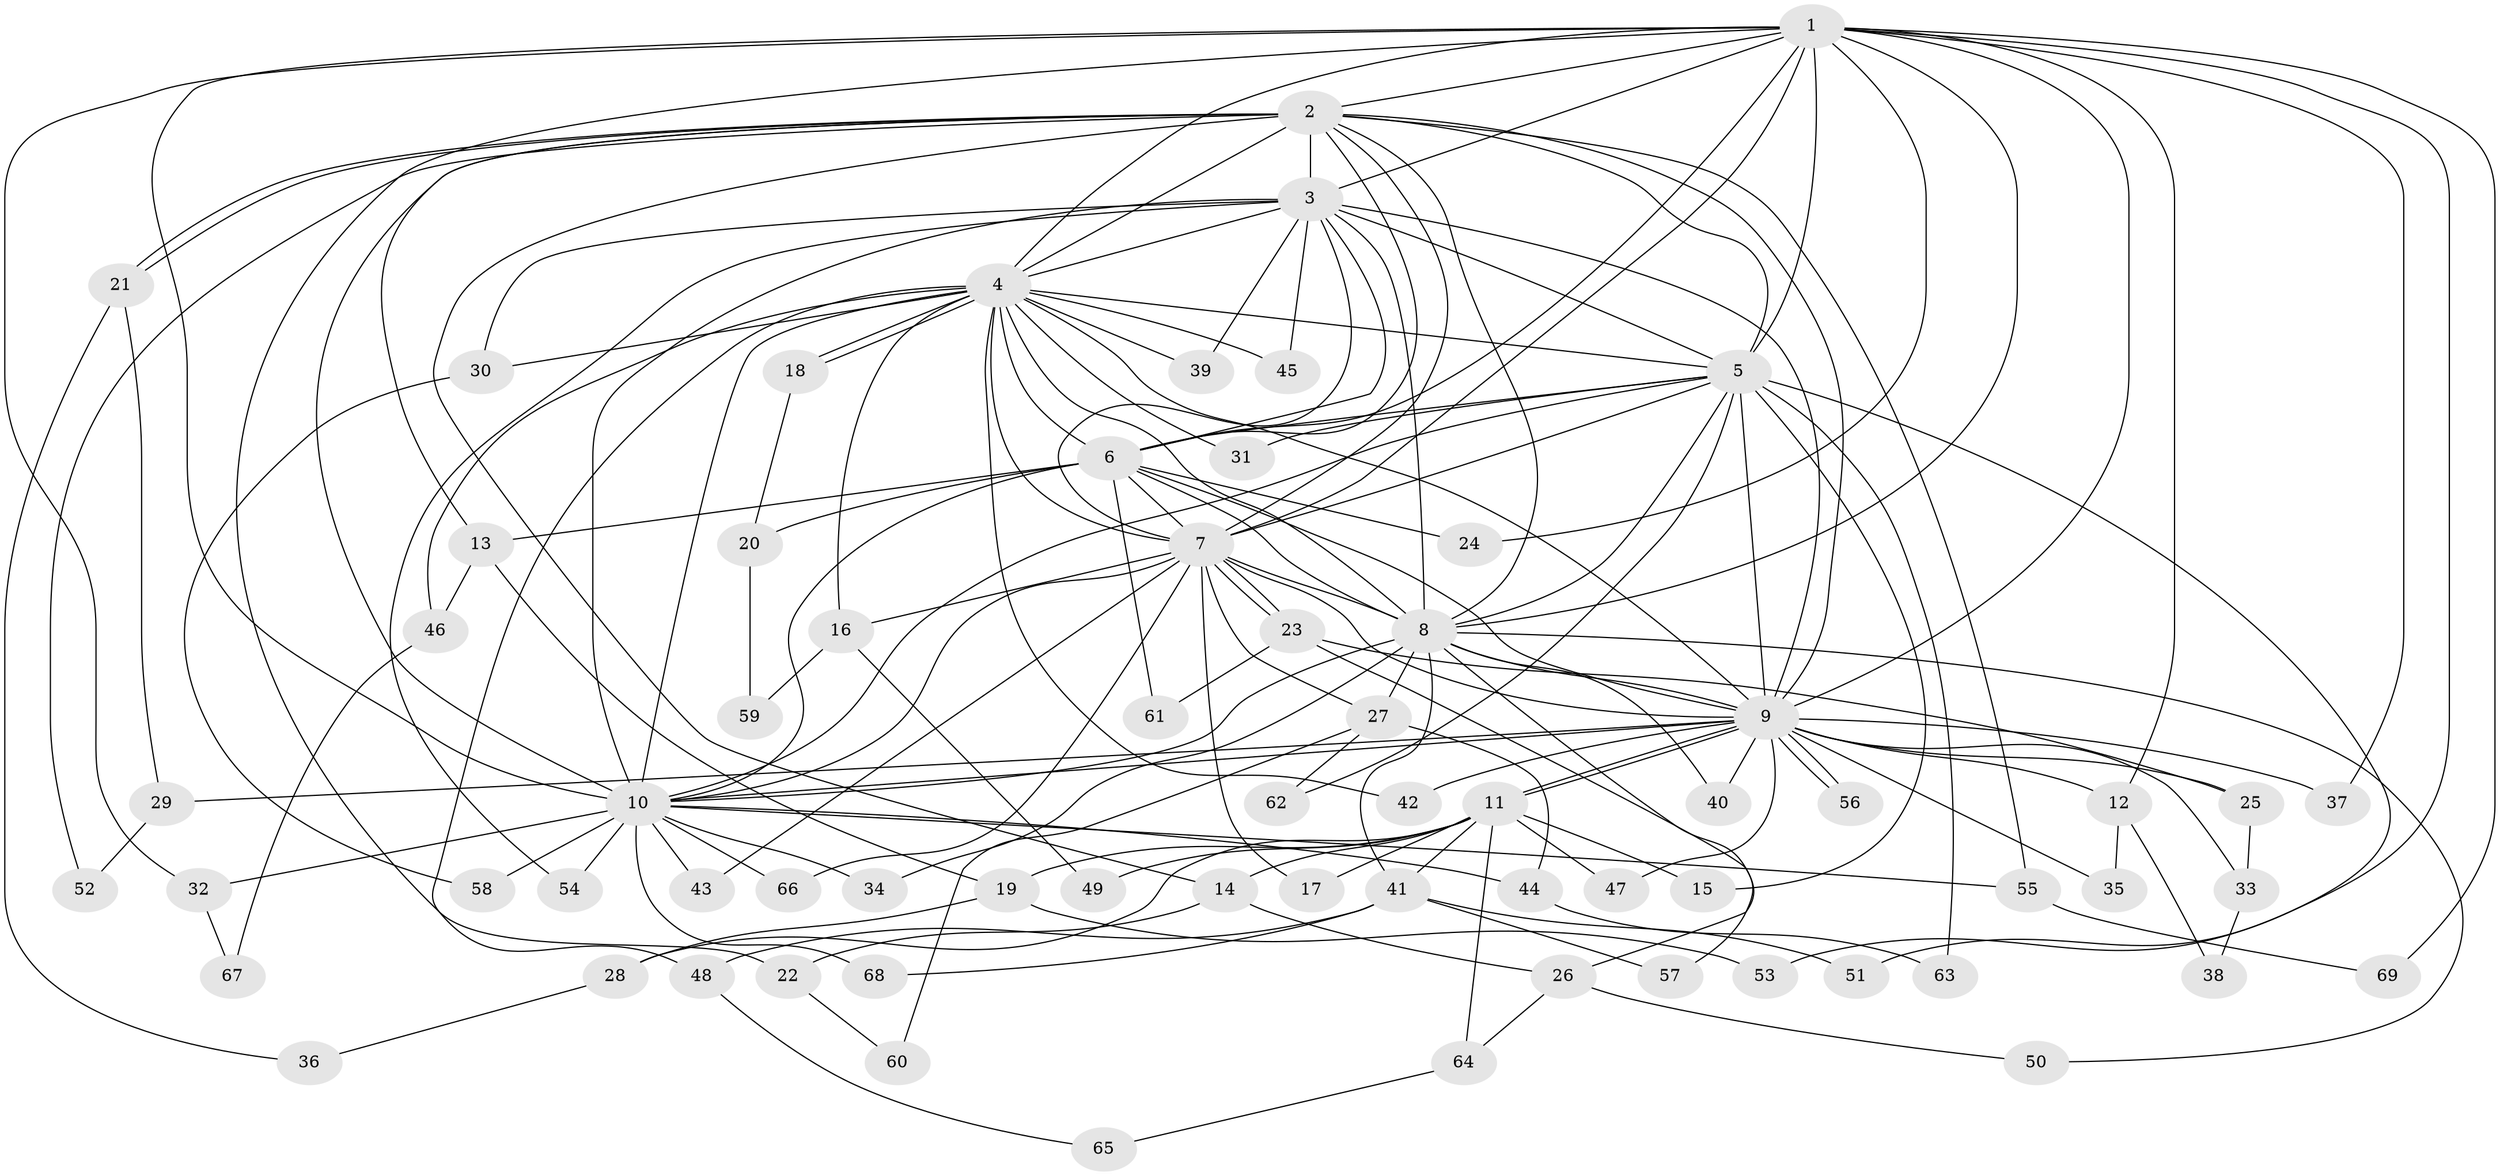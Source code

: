 // Generated by graph-tools (version 1.1) at 2025/11/02/27/25 16:11:06]
// undirected, 69 vertices, 163 edges
graph export_dot {
graph [start="1"]
  node [color=gray90,style=filled];
  1;
  2;
  3;
  4;
  5;
  6;
  7;
  8;
  9;
  10;
  11;
  12;
  13;
  14;
  15;
  16;
  17;
  18;
  19;
  20;
  21;
  22;
  23;
  24;
  25;
  26;
  27;
  28;
  29;
  30;
  31;
  32;
  33;
  34;
  35;
  36;
  37;
  38;
  39;
  40;
  41;
  42;
  43;
  44;
  45;
  46;
  47;
  48;
  49;
  50;
  51;
  52;
  53;
  54;
  55;
  56;
  57;
  58;
  59;
  60;
  61;
  62;
  63;
  64;
  65;
  66;
  67;
  68;
  69;
  1 -- 2;
  1 -- 3;
  1 -- 4;
  1 -- 5;
  1 -- 6;
  1 -- 7;
  1 -- 8;
  1 -- 9;
  1 -- 10;
  1 -- 12;
  1 -- 22;
  1 -- 24;
  1 -- 32;
  1 -- 37;
  1 -- 53;
  1 -- 69;
  2 -- 3;
  2 -- 4;
  2 -- 5;
  2 -- 6;
  2 -- 7;
  2 -- 8;
  2 -- 9;
  2 -- 10;
  2 -- 13;
  2 -- 14;
  2 -- 21;
  2 -- 21;
  2 -- 52;
  2 -- 55;
  3 -- 4;
  3 -- 5;
  3 -- 6;
  3 -- 7;
  3 -- 8;
  3 -- 9;
  3 -- 10;
  3 -- 30;
  3 -- 39;
  3 -- 45;
  3 -- 54;
  4 -- 5;
  4 -- 6;
  4 -- 7;
  4 -- 8;
  4 -- 9;
  4 -- 10;
  4 -- 16;
  4 -- 18;
  4 -- 18;
  4 -- 30;
  4 -- 31;
  4 -- 39;
  4 -- 42;
  4 -- 45;
  4 -- 46;
  4 -- 48;
  5 -- 6;
  5 -- 7;
  5 -- 8;
  5 -- 9;
  5 -- 10;
  5 -- 15;
  5 -- 31;
  5 -- 51;
  5 -- 62;
  5 -- 63;
  6 -- 7;
  6 -- 8;
  6 -- 9;
  6 -- 10;
  6 -- 13;
  6 -- 20;
  6 -- 24;
  6 -- 61;
  7 -- 8;
  7 -- 9;
  7 -- 10;
  7 -- 16;
  7 -- 17;
  7 -- 23;
  7 -- 23;
  7 -- 27;
  7 -- 43;
  7 -- 66;
  8 -- 9;
  8 -- 10;
  8 -- 26;
  8 -- 27;
  8 -- 34;
  8 -- 40;
  8 -- 41;
  8 -- 50;
  9 -- 10;
  9 -- 11;
  9 -- 11;
  9 -- 12;
  9 -- 25;
  9 -- 29;
  9 -- 33;
  9 -- 35;
  9 -- 37;
  9 -- 40;
  9 -- 42;
  9 -- 47;
  9 -- 56;
  9 -- 56;
  10 -- 32;
  10 -- 34;
  10 -- 43;
  10 -- 44;
  10 -- 54;
  10 -- 55;
  10 -- 58;
  10 -- 66;
  10 -- 68;
  11 -- 14;
  11 -- 15;
  11 -- 17;
  11 -- 19;
  11 -- 28;
  11 -- 41;
  11 -- 47;
  11 -- 49;
  11 -- 64;
  12 -- 35;
  12 -- 38;
  13 -- 19;
  13 -- 46;
  14 -- 22;
  14 -- 26;
  16 -- 49;
  16 -- 59;
  18 -- 20;
  19 -- 28;
  19 -- 53;
  20 -- 59;
  21 -- 29;
  21 -- 36;
  22 -- 60;
  23 -- 25;
  23 -- 57;
  23 -- 61;
  25 -- 33;
  26 -- 50;
  26 -- 64;
  27 -- 44;
  27 -- 60;
  27 -- 62;
  28 -- 36;
  29 -- 52;
  30 -- 58;
  32 -- 67;
  33 -- 38;
  41 -- 48;
  41 -- 51;
  41 -- 57;
  41 -- 68;
  44 -- 63;
  46 -- 67;
  48 -- 65;
  55 -- 69;
  64 -- 65;
}
